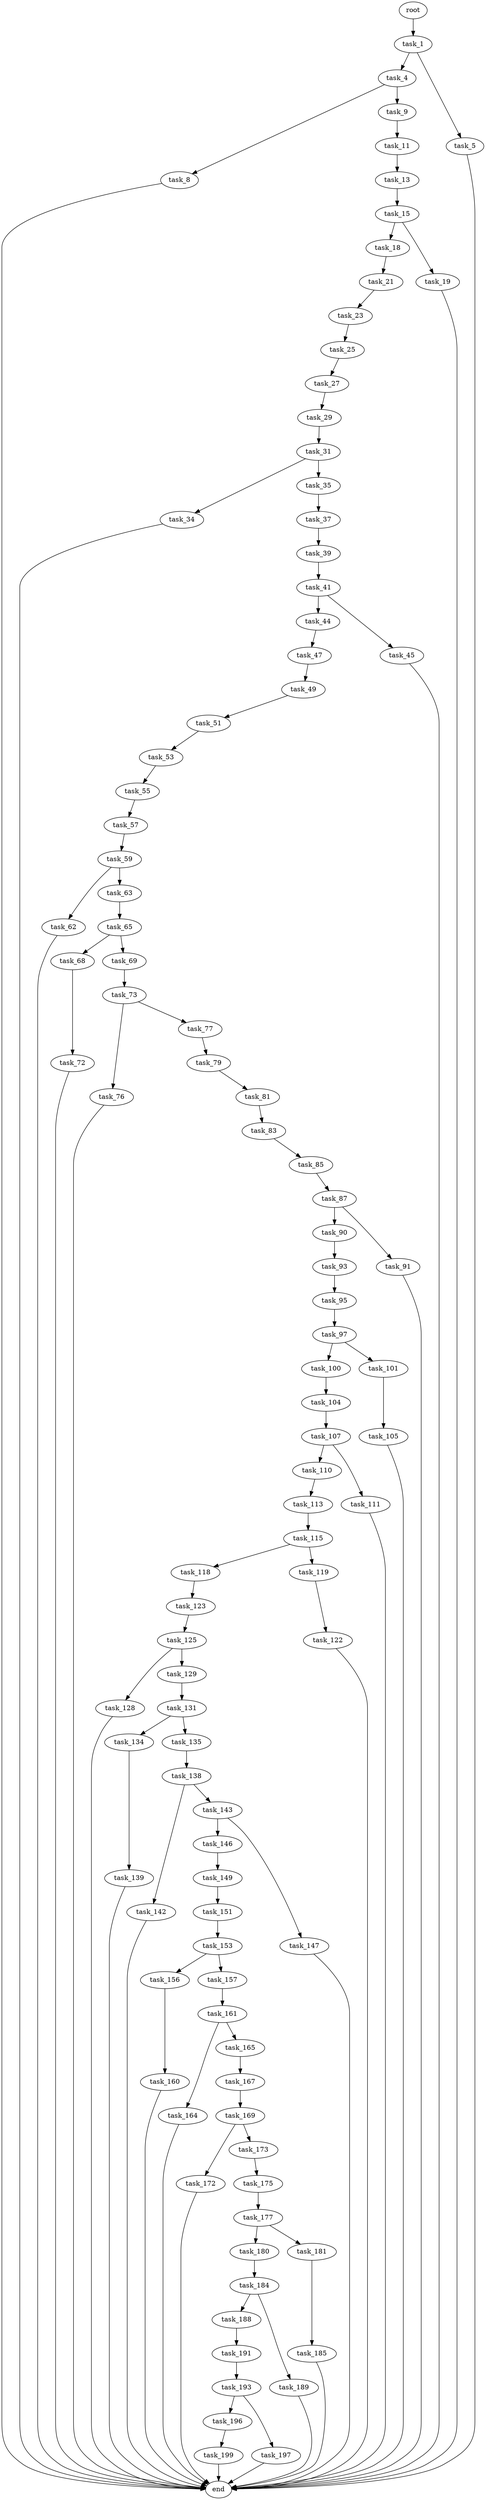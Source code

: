 digraph G {
  root [size="0.000000"];
  task_1 [size="782757789696.000000"];
  task_4 [size="1007663064163.000000"];
  task_5 [size="1516239197.000000"];
  task_8 [size="782757789696.000000"];
  task_9 [size="1073741824000.000000"];
  task_11 [size="9104967584.000000"];
  task_13 [size="1073741824000.000000"];
  task_15 [size="76162479357.000000"];
  task_18 [size="782757789696.000000"];
  task_19 [size="18104249756.000000"];
  task_21 [size="134217728000.000000"];
  task_23 [size="34297549998.000000"];
  task_25 [size="1073741824000.000000"];
  task_27 [size="782757789696.000000"];
  task_29 [size="231928233984.000000"];
  task_31 [size="231928233984.000000"];
  task_34 [size="159186951892.000000"];
  task_35 [size="8589934592.000000"];
  task_37 [size="483646286952.000000"];
  task_39 [size="231928233984.000000"];
  task_41 [size="38393419232.000000"];
  task_44 [size="4810208800.000000"];
  task_45 [size="38435752340.000000"];
  task_47 [size="8589934592.000000"];
  task_49 [size="14402908005.000000"];
  task_51 [size="666669685167.000000"];
  task_53 [size="3281980650.000000"];
  task_55 [size="24484265784.000000"];
  task_57 [size="315799632278.000000"];
  task_59 [size="28991029248.000000"];
  task_62 [size="2670059889.000000"];
  task_63 [size="782757789696.000000"];
  task_65 [size="33075737621.000000"];
  task_68 [size="217539166338.000000"];
  task_69 [size="1073741824000.000000"];
  task_72 [size="333151142266.000000"];
  task_73 [size="782757789696.000000"];
  task_76 [size="231928233984.000000"];
  task_77 [size="5570649823.000000"];
  task_79 [size="368293445632.000000"];
  task_81 [size="26478301274.000000"];
  task_83 [size="6233128972.000000"];
  task_85 [size="8589934592.000000"];
  task_87 [size="37872078222.000000"];
  task_90 [size="5118348684.000000"];
  task_91 [size="155917882061.000000"];
  task_93 [size="549755813888.000000"];
  task_95 [size="28991029248.000000"];
  task_97 [size="377704546454.000000"];
  task_100 [size="461873691916.000000"];
  task_101 [size="68719476736.000000"];
  task_104 [size="44519694421.000000"];
  task_105 [size="10112448120.000000"];
  task_107 [size="28991029248.000000"];
  task_110 [size="231928233984.000000"];
  task_111 [size="1073741824000.000000"];
  task_113 [size="673459928820.000000"];
  task_115 [size="1553381521.000000"];
  task_118 [size="1514464025.000000"];
  task_119 [size="139808271007.000000"];
  task_122 [size="549755813888.000000"];
  task_123 [size="129010319714.000000"];
  task_125 [size="25241172325.000000"];
  task_128 [size="134217728000.000000"];
  task_129 [size="28991029248.000000"];
  task_131 [size="28439365172.000000"];
  task_134 [size="77208552300.000000"];
  task_135 [size="549755813888.000000"];
  task_138 [size="947195330829.000000"];
  task_139 [size="6379567450.000000"];
  task_142 [size="69101229453.000000"];
  task_143 [size="13365465727.000000"];
  task_146 [size="939930401310.000000"];
  task_147 [size="199314638404.000000"];
  task_149 [size="231928233984.000000"];
  task_151 [size="28512748392.000000"];
  task_153 [size="13119072787.000000"];
  task_156 [size="819783168038.000000"];
  task_157 [size="68719476736.000000"];
  task_160 [size="32990692116.000000"];
  task_161 [size="41532291287.000000"];
  task_164 [size="134217728000.000000"];
  task_165 [size="3351275458.000000"];
  task_167 [size="194341025557.000000"];
  task_169 [size="3506973572.000000"];
  task_172 [size="89220467019.000000"];
  task_173 [size="1272751235.000000"];
  task_175 [size="27047532345.000000"];
  task_177 [size="231673365040.000000"];
  task_180 [size="1403339779699.000000"];
  task_181 [size="554499810629.000000"];
  task_184 [size="14732391285.000000"];
  task_185 [size="13002800000.000000"];
  task_188 [size="15921965814.000000"];
  task_189 [size="23445854378.000000"];
  task_191 [size="73756009544.000000"];
  task_193 [size="174399556373.000000"];
  task_196 [size="12549214608.000000"];
  task_197 [size="477839841293.000000"];
  task_199 [size="368293445632.000000"];
  end [size="0.000000"];

  root -> task_1 [size="1.000000"];
  task_1 -> task_4 [size="679477248.000000"];
  task_1 -> task_5 [size="679477248.000000"];
  task_4 -> task_8 [size="679477248.000000"];
  task_4 -> task_9 [size="679477248.000000"];
  task_5 -> end [size="1.000000"];
  task_8 -> end [size="1.000000"];
  task_9 -> task_11 [size="838860800.000000"];
  task_11 -> task_13 [size="536870912.000000"];
  task_13 -> task_15 [size="838860800.000000"];
  task_15 -> task_18 [size="75497472.000000"];
  task_15 -> task_19 [size="75497472.000000"];
  task_18 -> task_21 [size="679477248.000000"];
  task_19 -> end [size="1.000000"];
  task_21 -> task_23 [size="209715200.000000"];
  task_23 -> task_25 [size="33554432.000000"];
  task_25 -> task_27 [size="838860800.000000"];
  task_27 -> task_29 [size="679477248.000000"];
  task_29 -> task_31 [size="301989888.000000"];
  task_31 -> task_34 [size="301989888.000000"];
  task_31 -> task_35 [size="301989888.000000"];
  task_34 -> end [size="1.000000"];
  task_35 -> task_37 [size="33554432.000000"];
  task_37 -> task_39 [size="411041792.000000"];
  task_39 -> task_41 [size="301989888.000000"];
  task_41 -> task_44 [size="75497472.000000"];
  task_41 -> task_45 [size="75497472.000000"];
  task_44 -> task_47 [size="75497472.000000"];
  task_45 -> end [size="1.000000"];
  task_47 -> task_49 [size="33554432.000000"];
  task_49 -> task_51 [size="301989888.000000"];
  task_51 -> task_53 [size="536870912.000000"];
  task_53 -> task_55 [size="134217728.000000"];
  task_55 -> task_57 [size="75497472.000000"];
  task_57 -> task_59 [size="301989888.000000"];
  task_59 -> task_62 [size="75497472.000000"];
  task_59 -> task_63 [size="75497472.000000"];
  task_62 -> end [size="1.000000"];
  task_63 -> task_65 [size="679477248.000000"];
  task_65 -> task_68 [size="33554432.000000"];
  task_65 -> task_69 [size="33554432.000000"];
  task_68 -> task_72 [size="301989888.000000"];
  task_69 -> task_73 [size="838860800.000000"];
  task_72 -> end [size="1.000000"];
  task_73 -> task_76 [size="679477248.000000"];
  task_73 -> task_77 [size="679477248.000000"];
  task_76 -> end [size="1.000000"];
  task_77 -> task_79 [size="411041792.000000"];
  task_79 -> task_81 [size="411041792.000000"];
  task_81 -> task_83 [size="536870912.000000"];
  task_83 -> task_85 [size="134217728.000000"];
  task_85 -> task_87 [size="33554432.000000"];
  task_87 -> task_90 [size="679477248.000000"];
  task_87 -> task_91 [size="679477248.000000"];
  task_90 -> task_93 [size="209715200.000000"];
  task_91 -> end [size="1.000000"];
  task_93 -> task_95 [size="536870912.000000"];
  task_95 -> task_97 [size="75497472.000000"];
  task_97 -> task_100 [size="301989888.000000"];
  task_97 -> task_101 [size="301989888.000000"];
  task_100 -> task_104 [size="301989888.000000"];
  task_101 -> task_105 [size="134217728.000000"];
  task_104 -> task_107 [size="75497472.000000"];
  task_105 -> end [size="1.000000"];
  task_107 -> task_110 [size="75497472.000000"];
  task_107 -> task_111 [size="75497472.000000"];
  task_110 -> task_113 [size="301989888.000000"];
  task_111 -> end [size="1.000000"];
  task_113 -> task_115 [size="536870912.000000"];
  task_115 -> task_118 [size="33554432.000000"];
  task_115 -> task_119 [size="33554432.000000"];
  task_118 -> task_123 [size="33554432.000000"];
  task_119 -> task_122 [size="134217728.000000"];
  task_122 -> end [size="1.000000"];
  task_123 -> task_125 [size="209715200.000000"];
  task_125 -> task_128 [size="75497472.000000"];
  task_125 -> task_129 [size="75497472.000000"];
  task_128 -> end [size="1.000000"];
  task_129 -> task_131 [size="75497472.000000"];
  task_131 -> task_134 [size="838860800.000000"];
  task_131 -> task_135 [size="838860800.000000"];
  task_134 -> task_139 [size="75497472.000000"];
  task_135 -> task_138 [size="536870912.000000"];
  task_138 -> task_142 [size="679477248.000000"];
  task_138 -> task_143 [size="679477248.000000"];
  task_139 -> end [size="1.000000"];
  task_142 -> end [size="1.000000"];
  task_143 -> task_146 [size="209715200.000000"];
  task_143 -> task_147 [size="209715200.000000"];
  task_146 -> task_149 [size="679477248.000000"];
  task_147 -> end [size="1.000000"];
  task_149 -> task_151 [size="301989888.000000"];
  task_151 -> task_153 [size="838860800.000000"];
  task_153 -> task_156 [size="33554432.000000"];
  task_153 -> task_157 [size="33554432.000000"];
  task_156 -> task_160 [size="838860800.000000"];
  task_157 -> task_161 [size="134217728.000000"];
  task_160 -> end [size="1.000000"];
  task_161 -> task_164 [size="679477248.000000"];
  task_161 -> task_165 [size="679477248.000000"];
  task_164 -> end [size="1.000000"];
  task_165 -> task_167 [size="209715200.000000"];
  task_167 -> task_169 [size="134217728.000000"];
  task_169 -> task_172 [size="134217728.000000"];
  task_169 -> task_173 [size="134217728.000000"];
  task_172 -> end [size="1.000000"];
  task_173 -> task_175 [size="134217728.000000"];
  task_175 -> task_177 [size="75497472.000000"];
  task_177 -> task_180 [size="301989888.000000"];
  task_177 -> task_181 [size="301989888.000000"];
  task_180 -> task_184 [size="838860800.000000"];
  task_181 -> task_185 [size="411041792.000000"];
  task_184 -> task_188 [size="301989888.000000"];
  task_184 -> task_189 [size="301989888.000000"];
  task_185 -> end [size="1.000000"];
  task_188 -> task_191 [size="301989888.000000"];
  task_189 -> end [size="1.000000"];
  task_191 -> task_193 [size="134217728.000000"];
  task_193 -> task_196 [size="411041792.000000"];
  task_193 -> task_197 [size="411041792.000000"];
  task_196 -> task_199 [size="679477248.000000"];
  task_197 -> end [size="1.000000"];
  task_199 -> end [size="1.000000"];
}
